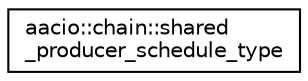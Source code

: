digraph "Graphical Class Hierarchy"
{
  edge [fontname="Helvetica",fontsize="10",labelfontname="Helvetica",labelfontsize="10"];
  node [fontname="Helvetica",fontsize="10",shape=record];
  rankdir="LR";
  Node0 [label="aacio::chain::shared\l_producer_schedule_type",height=0.2,width=0.4,color="black", fillcolor="white", style="filled",URL="$structaacio_1_1chain_1_1shared__producer__schedule__type.html"];
}
